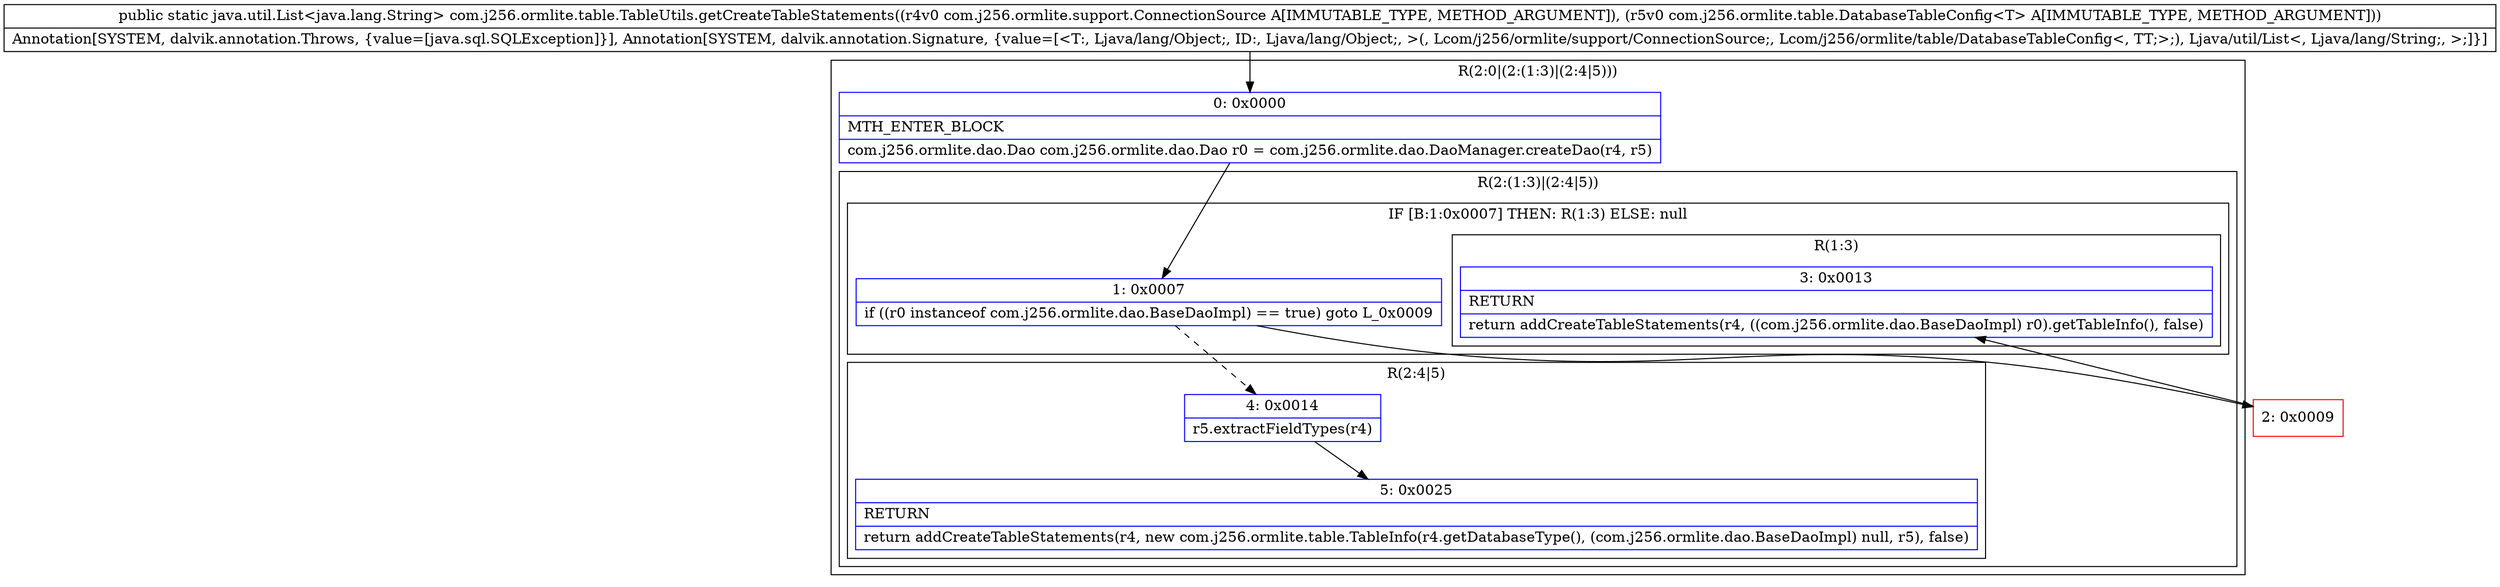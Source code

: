digraph "CFG forcom.j256.ormlite.table.TableUtils.getCreateTableStatements(Lcom\/j256\/ormlite\/support\/ConnectionSource;Lcom\/j256\/ormlite\/table\/DatabaseTableConfig;)Ljava\/util\/List;" {
subgraph cluster_Region_1434045209 {
label = "R(2:0|(2:(1:3)|(2:4|5)))";
node [shape=record,color=blue];
Node_0 [shape=record,label="{0\:\ 0x0000|MTH_ENTER_BLOCK\l|com.j256.ormlite.dao.Dao com.j256.ormlite.dao.Dao r0 = com.j256.ormlite.dao.DaoManager.createDao(r4, r5)\l}"];
subgraph cluster_Region_31146050 {
label = "R(2:(1:3)|(2:4|5))";
node [shape=record,color=blue];
subgraph cluster_IfRegion_1677479896 {
label = "IF [B:1:0x0007] THEN: R(1:3) ELSE: null";
node [shape=record,color=blue];
Node_1 [shape=record,label="{1\:\ 0x0007|if ((r0 instanceof com.j256.ormlite.dao.BaseDaoImpl) == true) goto L_0x0009\l}"];
subgraph cluster_Region_195222209 {
label = "R(1:3)";
node [shape=record,color=blue];
Node_3 [shape=record,label="{3\:\ 0x0013|RETURN\l|return addCreateTableStatements(r4, ((com.j256.ormlite.dao.BaseDaoImpl) r0).getTableInfo(), false)\l}"];
}
}
subgraph cluster_Region_1696076561 {
label = "R(2:4|5)";
node [shape=record,color=blue];
Node_4 [shape=record,label="{4\:\ 0x0014|r5.extractFieldTypes(r4)\l}"];
Node_5 [shape=record,label="{5\:\ 0x0025|RETURN\l|return addCreateTableStatements(r4, new com.j256.ormlite.table.TableInfo(r4.getDatabaseType(), (com.j256.ormlite.dao.BaseDaoImpl) null, r5), false)\l}"];
}
}
}
Node_2 [shape=record,color=red,label="{2\:\ 0x0009}"];
MethodNode[shape=record,label="{public static java.util.List\<java.lang.String\> com.j256.ormlite.table.TableUtils.getCreateTableStatements((r4v0 com.j256.ormlite.support.ConnectionSource A[IMMUTABLE_TYPE, METHOD_ARGUMENT]), (r5v0 com.j256.ormlite.table.DatabaseTableConfig\<T\> A[IMMUTABLE_TYPE, METHOD_ARGUMENT]))  | Annotation[SYSTEM, dalvik.annotation.Throws, \{value=[java.sql.SQLException]\}], Annotation[SYSTEM, dalvik.annotation.Signature, \{value=[\<T:, Ljava\/lang\/Object;, ID:, Ljava\/lang\/Object;, \>(, Lcom\/j256\/ormlite\/support\/ConnectionSource;, Lcom\/j256\/ormlite\/table\/DatabaseTableConfig\<, TT;\>;), Ljava\/util\/List\<, Ljava\/lang\/String;, \>;]\}]\l}"];
MethodNode -> Node_0;
Node_0 -> Node_1;
Node_1 -> Node_2;
Node_1 -> Node_4[style=dashed];
Node_4 -> Node_5;
Node_2 -> Node_3;
}

